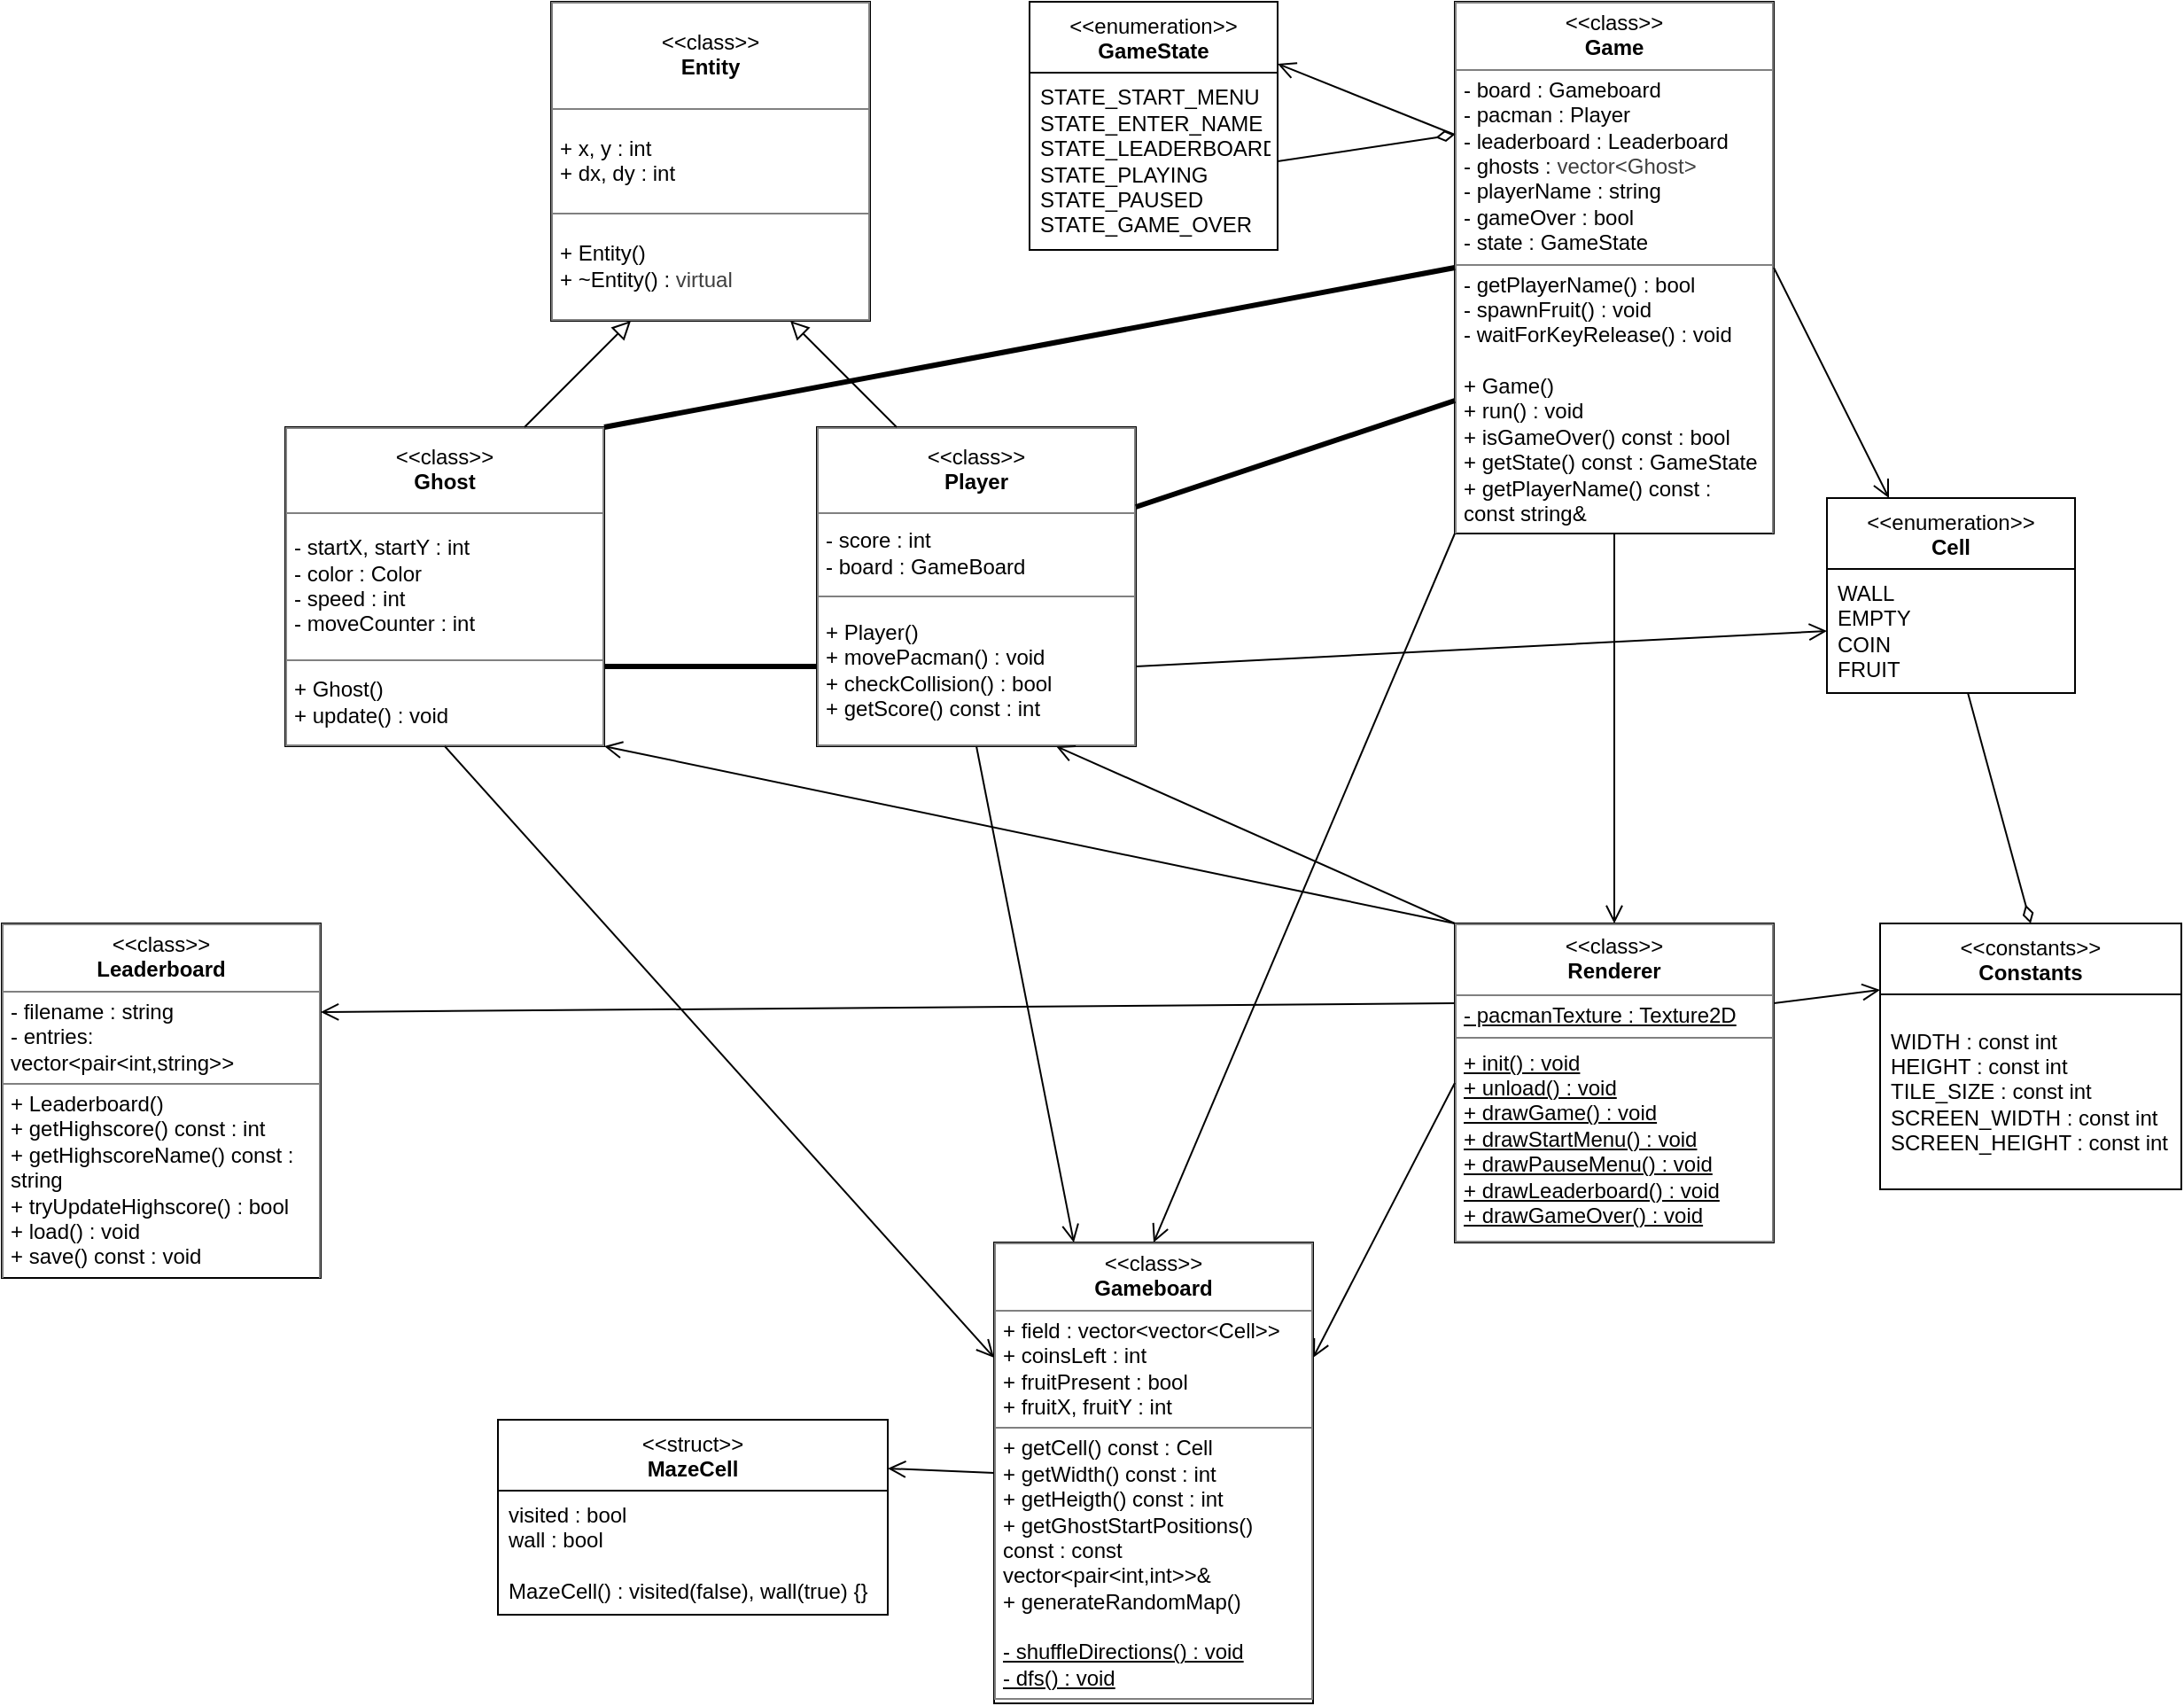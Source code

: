 <mxfile>
    <diagram id="g9lPvWpcfpZbrK-tvjy2" name="Page-1">
        <mxGraphModel dx="1252" dy="301" grid="1" gridSize="10" guides="1" tooltips="1" connect="1" arrows="1" fold="1" page="1" pageScale="1" pageWidth="827" pageHeight="1169" math="0" shadow="0">
            <root>
                <mxCell id="0"/>
                <mxCell id="1" parent="0"/>
                <mxCell id="6" value="&lt;table style=&quot;width: 180px; height: 180px; border-collapse: collapse;&quot; border=&quot;1&quot; width=&quot;100%&quot; height=&quot;100%&quot; cellpadding=&quot;4&quot;&gt;&lt;tbody&gt;&lt;tr&gt;&lt;th align=&quot;center&quot;&gt;&lt;span style=&quot;color: rgb(0, 0, 0); font-weight: 400;&quot;&gt;&amp;lt;&amp;lt;class&amp;gt;&amp;gt;&lt;/span&gt;&lt;br&gt;Entity&lt;/th&gt;&lt;/tr&gt;&lt;tr&gt;&lt;td&gt;+ x, y : int&lt;br&gt;+ dx, dy : int&lt;br&gt;&lt;/td&gt;&lt;/tr&gt;&lt;tr&gt;&lt;td&gt;+ Entity()&lt;br&gt;+&lt;font face=&quot;Helvetica&quot;&gt;&lt;span style=&quot;white-space: pre;&quot;&gt; &lt;/span&gt;&lt;span style=&quot;white-space: pre;&quot;&gt;~Entity&lt;/span&gt;&lt;span style=&quot;white-space: pre;&quot;&gt;() : &lt;/span&gt;&lt;/font&gt;&lt;span style=&quot;color: rgb(63, 63, 63);&quot;&gt;virtual&lt;/span&gt;&lt;/td&gt;&lt;/tr&gt;&lt;/tbody&gt;&lt;/table&gt;" style="verticalAlign=top;align=left;overflow=fill;html=1;whiteSpace=wrap;" vertex="1" parent="1">
                    <mxGeometry x="-110" y="40" width="180" height="180" as="geometry"/>
                </mxCell>
                <mxCell id="7" value="&lt;table style=&quot;width: 180px; height: 180px; border-collapse: collapse;&quot; border=&quot;1&quot; width=&quot;100%&quot; height=&quot;100%&quot; cellpadding=&quot;4&quot;&gt;&lt;tbody&gt;&lt;tr&gt;&lt;th align=&quot;center&quot;&gt;&lt;span style=&quot;color: rgb(0, 0, 0); font-weight: 400;&quot;&gt;&amp;lt;&amp;lt;class&amp;gt;&amp;gt;&lt;/span&gt;&lt;br style=&quot;font-weight: 400;&quot;&gt;Player&lt;/th&gt;&lt;/tr&gt;&lt;tr&gt;&lt;td&gt;- score : int&lt;br&gt;- board : GameBoard&lt;br&gt;&lt;/td&gt;&lt;/tr&gt;&lt;tr&gt;&lt;td&gt;+ Player()&lt;br&gt;+ movePacman() : void&lt;br&gt;+ checkCollision() : bool&lt;br&gt;+ getScore() const : int&lt;/td&gt;&lt;/tr&gt;&lt;/tbody&gt;&lt;/table&gt;" style="verticalAlign=top;align=left;overflow=fill;html=1;whiteSpace=wrap;" vertex="1" parent="1">
                    <mxGeometry x="40" y="280" width="180" height="180" as="geometry"/>
                </mxCell>
                <mxCell id="8" value="&lt;table style=&quot;width: 180px; height: 180px; border-collapse: collapse;&quot; border=&quot;1&quot; width=&quot;100%&quot; height=&quot;100%&quot; cellpadding=&quot;4&quot;&gt;&lt;tbody&gt;&lt;tr&gt;&lt;th align=&quot;center&quot;&gt;&lt;span style=&quot;color: rgb(0, 0, 0); font-weight: 400;&quot;&gt;&amp;lt;&amp;lt;class&amp;gt;&amp;gt;&lt;/span&gt;&lt;br&gt;Ghost&lt;/th&gt;&lt;/tr&gt;&lt;tr&gt;&lt;td&gt;- startX, startY : int&amp;nbsp;&lt;br&gt;- color : Color&lt;br&gt;- speed : int&lt;br&gt;- moveCounter : int&lt;br&gt;&lt;/td&gt;&lt;/tr&gt;&lt;tr&gt;&lt;td&gt;+ Ghost()&lt;br&gt;+ update() : void&lt;/td&gt;&lt;/tr&gt;&lt;/tbody&gt;&lt;/table&gt;" style="verticalAlign=top;align=left;overflow=fill;html=1;whiteSpace=wrap;" vertex="1" parent="1">
                    <mxGeometry x="-260" y="280" width="180" height="180" as="geometry"/>
                </mxCell>
                <mxCell id="9" value="&amp;lt;&amp;lt;enumeration&amp;gt;&amp;gt;&lt;br&gt;&lt;b&gt;GameState&lt;/b&gt;" style="swimlane;fontStyle=0;align=center;verticalAlign=top;childLayout=stackLayout;horizontal=1;startSize=40;horizontalStack=0;resizeParent=1;resizeParentMax=0;resizeLast=0;collapsible=0;marginBottom=0;html=1;whiteSpace=wrap;" vertex="1" parent="1">
                    <mxGeometry x="160" y="40" width="140" height="140" as="geometry"/>
                </mxCell>
                <mxCell id="10" value="STATE_START_MENU&lt;div&gt;STATE_ENTER_NAME&lt;/div&gt;&lt;div&gt;STATE_LEADERBOARD&lt;/div&gt;&lt;div&gt;STATE_PLAYING&lt;/div&gt;&lt;div&gt;STATE_PAUSED&lt;/div&gt;&lt;div&gt;STATE_GAME_OVER&lt;/div&gt;" style="text;html=1;strokeColor=none;fillColor=none;align=left;verticalAlign=middle;spacingLeft=4;spacingRight=4;overflow=hidden;rotatable=0;points=[[0,0.5],[1,0.5]];portConstraint=eastwest;whiteSpace=wrap;" vertex="1" parent="9">
                    <mxGeometry y="40" width="140" height="100" as="geometry"/>
                </mxCell>
                <mxCell id="11" value="&lt;table style=&quot;width: 180px; height: 180px; border-collapse: collapse;&quot; border=&quot;1&quot; width=&quot;100%&quot; height=&quot;100%&quot; cellpadding=&quot;4&quot;&gt;&lt;tbody&gt;&lt;tr&gt;&lt;th align=&quot;center&quot;&gt;&lt;span style=&quot;color: rgb(0, 0, 0); font-weight: 400;&quot;&gt;&amp;lt;&amp;lt;class&amp;gt;&amp;gt;&lt;/span&gt;&lt;br&gt;Game&lt;/th&gt;&lt;/tr&gt;&lt;tr&gt;&lt;td&gt;- board : Gameboard&lt;br&gt;- pacman : Player&lt;br&gt;- leaderboard : Leaderboard&lt;br&gt;- ghosts :&amp;nbsp;&lt;span style=&quot;color: rgb(63, 63, 63);&quot;&gt;vector&amp;lt;Ghost&amp;gt;&lt;/span&gt;&lt;br&gt;- playerName : string&lt;br&gt;- gameOver : bool&lt;br&gt;- state : GameState&lt;br&gt;&lt;/td&gt;&lt;/tr&gt;&lt;tr&gt;&lt;td&gt;- getPlayerName() : bool&lt;br&gt;- spawnFruit() : void&lt;br&gt;- waitForKeyRelease() : void&lt;br&gt;&lt;br&gt;+ Game()&lt;br&gt;+ run() : void&lt;br&gt;+ isGameOver() const : bool&lt;br&gt;+ getState() const : GameState&lt;br&gt;+ getPlayerName() const : const string&amp;amp;&lt;/td&gt;&lt;/tr&gt;&lt;/tbody&gt;&lt;/table&gt;" style="verticalAlign=top;align=left;overflow=fill;html=1;whiteSpace=wrap;" vertex="1" parent="1">
                    <mxGeometry x="400" y="40" width="180" height="300" as="geometry"/>
                </mxCell>
                <mxCell id="12" value="&amp;lt;&amp;lt;enumeration&amp;gt;&amp;gt;&lt;br&gt;&lt;b&gt;Cell&lt;/b&gt;" style="swimlane;fontStyle=0;align=center;verticalAlign=top;childLayout=stackLayout;horizontal=1;startSize=40;horizontalStack=0;resizeParent=1;resizeParentMax=0;resizeLast=0;collapsible=0;marginBottom=0;html=1;whiteSpace=wrap;" vertex="1" parent="1">
                    <mxGeometry x="610" y="320" width="140" height="110" as="geometry"/>
                </mxCell>
                <mxCell id="13" value="WALL&lt;div&gt;EMPTY&lt;/div&gt;&lt;div&gt;COIN&lt;/div&gt;&lt;div&gt;FRUIT&lt;/div&gt;" style="text;html=1;strokeColor=none;fillColor=none;align=left;verticalAlign=middle;spacingLeft=4;spacingRight=4;overflow=hidden;rotatable=0;points=[[0,0.5],[1,0.5]];portConstraint=eastwest;whiteSpace=wrap;" vertex="1" parent="12">
                    <mxGeometry y="40" width="140" height="70" as="geometry"/>
                </mxCell>
                <mxCell id="14" value="&lt;table style=&quot;width: 180px; height: 180px; border-collapse: collapse;&quot; border=&quot;1&quot; width=&quot;100%&quot; height=&quot;100%&quot; cellpadding=&quot;4&quot;&gt;&lt;tbody&gt;&lt;tr&gt;&lt;th align=&quot;center&quot;&gt;&lt;span style=&quot;color: rgb(0, 0, 0); font-weight: 400;&quot;&gt;&amp;lt;&amp;lt;class&amp;gt;&amp;gt;&lt;/span&gt;&lt;br&gt;Gameboard&lt;/th&gt;&lt;/tr&gt;&lt;tr&gt;&lt;td&gt;+ field : vector&amp;lt;vector&amp;lt;Cell&amp;gt;&amp;gt;&lt;br&gt;+ coinsLeft : int&lt;br&gt;+ fruitPresent : bool&lt;br&gt;+ fruitX, fruitY : int&lt;/td&gt;&lt;/tr&gt;&lt;tr&gt;&lt;td&gt;+ getCell() const : Cell&lt;br&gt;+ getWidth() const : int&lt;br&gt;+ getHeigth() const : int&lt;br&gt;+ getGhostStartPositions() const : const vector&amp;lt;pair&amp;lt;int,int&amp;gt;&amp;gt;&amp;amp;&lt;br&gt;+ generateRandomMap()&lt;br&gt;&lt;br&gt;&lt;u&gt;- shuffleDirections() : void&lt;br&gt;- dfs() : void&lt;/u&gt;&lt;/td&gt;&lt;/tr&gt;&lt;/tbody&gt;&lt;/table&gt;" style="verticalAlign=top;align=left;overflow=fill;html=1;whiteSpace=wrap;" vertex="1" parent="1">
                    <mxGeometry x="140" y="740" width="180" height="260" as="geometry"/>
                </mxCell>
                <mxCell id="15" value="&lt;table style=&quot;width: 180px; height: 180px; border-collapse: collapse;&quot; border=&quot;1&quot; width=&quot;100%&quot; height=&quot;100%&quot; cellpadding=&quot;4&quot;&gt;&lt;tbody&gt;&lt;tr&gt;&lt;th align=&quot;center&quot;&gt;&lt;span style=&quot;color: rgb(0, 0, 0); font-weight: 400;&quot;&gt;&amp;lt;&amp;lt;class&amp;gt;&amp;gt;&lt;br&gt;&lt;/span&gt;Leaderboard&lt;/th&gt;&lt;/tr&gt;&lt;tr&gt;&lt;td&gt;- filename : string&lt;br&gt;- entries: vector&amp;lt;pair&amp;lt;int,string&amp;gt;&amp;gt;&lt;/td&gt;&lt;/tr&gt;&lt;tr&gt;&lt;td&gt;+ Leaderboard()&lt;br&gt;+ getHighscore() const : int&lt;br&gt;+ getHighscoreName() const : string&lt;br&gt;+ tryUpdateHighscore() : bool&lt;br&gt;+ load() : void&lt;br&gt;+ save() const : void&lt;/td&gt;&lt;/tr&gt;&lt;/tbody&gt;&lt;/table&gt;" style="verticalAlign=top;align=left;overflow=fill;html=1;whiteSpace=wrap;" vertex="1" parent="1">
                    <mxGeometry x="-420" y="560" width="180" height="200" as="geometry"/>
                </mxCell>
                <mxCell id="16" value="&amp;lt;&amp;lt;struct&amp;gt;&amp;gt;&lt;br&gt;&lt;b&gt;MazeCell&lt;/b&gt;" style="swimlane;fontStyle=0;align=center;verticalAlign=top;childLayout=stackLayout;horizontal=1;startSize=40;horizontalStack=0;resizeParent=1;resizeParentMax=0;resizeLast=0;collapsible=0;marginBottom=0;html=1;whiteSpace=wrap;" vertex="1" parent="1">
                    <mxGeometry x="-140" y="840" width="220" height="110" as="geometry"/>
                </mxCell>
                <mxCell id="17" value="visited : bool&lt;div&gt;wall : bool&lt;/div&gt;&lt;div&gt;&lt;br&gt;&lt;/div&gt;&lt;div&gt;MazeCell() : visited(false), wall(true) {}&lt;/div&gt;" style="text;html=1;strokeColor=none;fillColor=none;align=left;verticalAlign=middle;spacingLeft=4;spacingRight=4;overflow=hidden;rotatable=0;points=[[0,0.5],[1,0.5]];portConstraint=eastwest;whiteSpace=wrap;" vertex="1" parent="16">
                    <mxGeometry y="40" width="220" height="70" as="geometry"/>
                </mxCell>
                <mxCell id="18" value="&lt;table style=&quot;width: 180px; height: 180px; border-collapse: collapse;&quot; border=&quot;1&quot; width=&quot;100%&quot; height=&quot;100%&quot; cellpadding=&quot;4&quot;&gt;&lt;tbody&gt;&lt;tr&gt;&lt;th align=&quot;center&quot;&gt;&lt;span style=&quot;color: rgb(0, 0, 0); font-weight: 400;&quot;&gt;&amp;lt;&amp;lt;class&amp;gt;&amp;gt;&lt;br&gt;&lt;/span&gt;Renderer&lt;/th&gt;&lt;/tr&gt;&lt;tr&gt;&lt;td&gt;&lt;u&gt;- pacmanTexture : Texture2D&lt;/u&gt;&lt;/td&gt;&lt;/tr&gt;&lt;tr&gt;&lt;td&gt;&lt;u&gt;+ init() : void&lt;br&gt;+ unload() : void&lt;br&gt;+ drawGame() : void&lt;br&gt;+ drawStartMenu() : void&lt;br&gt;+ drawPauseMenu() : void&lt;br&gt;+ drawLeaderboard() : void&lt;br&gt;+ drawGameOver() : void&lt;/u&gt;&lt;/td&gt;&lt;/tr&gt;&lt;/tbody&gt;&lt;/table&gt;" style="verticalAlign=top;align=left;overflow=fill;html=1;whiteSpace=wrap;" vertex="1" parent="1">
                    <mxGeometry x="400" y="560" width="180" height="180" as="geometry"/>
                </mxCell>
                <mxCell id="22" value="&amp;lt;&amp;lt;constants&amp;gt;&amp;gt;&lt;br&gt;&lt;b&gt;Constants&lt;/b&gt;" style="swimlane;fontStyle=0;align=center;verticalAlign=top;childLayout=stackLayout;horizontal=1;startSize=40;horizontalStack=0;resizeParent=1;resizeParentMax=0;resizeLast=0;collapsible=0;marginBottom=0;html=1;whiteSpace=wrap;" vertex="1" parent="1">
                    <mxGeometry x="640" y="560" width="170" height="150" as="geometry"/>
                </mxCell>
                <mxCell id="23" value="WIDTH : const int&lt;div&gt;HEIGHT : const int&lt;/div&gt;&lt;div&gt;TILE_SIZE : const int&lt;/div&gt;&lt;div&gt;SCREEN_WIDTH : const int&lt;/div&gt;&lt;div&gt;SCREEN_HEIGHT : const int&lt;/div&gt;" style="text;html=1;strokeColor=none;fillColor=none;align=left;verticalAlign=middle;spacingLeft=4;spacingRight=4;overflow=hidden;rotatable=0;points=[[0,0.5],[1,0.5]];portConstraint=eastwest;whiteSpace=wrap;" vertex="1" parent="22">
                    <mxGeometry y="40" width="170" height="110" as="geometry"/>
                </mxCell>
                <mxCell id="25" value="" style="endArrow=block;html=1;rounded=0;align=center;verticalAlign=bottom;endFill=0;labelBackgroundColor=none;endSize=8;exitX=0.75;exitY=0;exitDx=0;exitDy=0;entryX=0.25;entryY=1;entryDx=0;entryDy=0;" edge="1" parent="1" source="8" target="6">
                    <mxGeometry relative="1" as="geometry">
                        <mxPoint x="-90" y="350" as="sourcePoint"/>
                        <mxPoint x="70" y="350" as="targetPoint"/>
                    </mxGeometry>
                </mxCell>
                <mxCell id="26" value="" style="resizable=0;html=1;align=center;verticalAlign=top;labelBackgroundColor=none;" connectable="0" vertex="1" parent="25">
                    <mxGeometry relative="1" as="geometry"/>
                </mxCell>
                <mxCell id="27" value="" style="endArrow=block;html=1;rounded=0;align=center;verticalAlign=bottom;endFill=0;labelBackgroundColor=none;endSize=8;exitX=0.25;exitY=0;exitDx=0;exitDy=0;entryX=0.75;entryY=1;entryDx=0;entryDy=0;" edge="1" parent="1" source="7" target="6">
                    <mxGeometry relative="1" as="geometry">
                        <mxPoint x="-104" y="290" as="sourcePoint"/>
                        <mxPoint x="-66" y="230" as="targetPoint"/>
                        <Array as="points"/>
                    </mxGeometry>
                </mxCell>
                <mxCell id="28" value="" style="resizable=0;html=1;align=center;verticalAlign=top;labelBackgroundColor=none;" connectable="0" vertex="1" parent="27">
                    <mxGeometry relative="1" as="geometry"/>
                </mxCell>
                <mxCell id="29" value="" style="endArrow=none;startArrow=none;endFill=0;startFill=0;endSize=8;html=1;verticalAlign=bottom;labelBackgroundColor=none;strokeWidth=3;entryX=0;entryY=0.75;entryDx=0;entryDy=0;exitX=1;exitY=0.75;exitDx=0;exitDy=0;" edge="1" parent="1" source="8" target="7">
                    <mxGeometry width="160" relative="1" as="geometry">
                        <mxPoint x="-80" y="430" as="sourcePoint"/>
                        <mxPoint x="30" y="430" as="targetPoint"/>
                    </mxGeometry>
                </mxCell>
                <mxCell id="30" value="" style="endArrow=none;startArrow=none;endFill=0;startFill=0;endSize=8;html=1;verticalAlign=bottom;labelBackgroundColor=none;strokeWidth=3;exitX=1;exitY=0.25;exitDx=0;exitDy=0;entryX=0;entryY=0.75;entryDx=0;entryDy=0;" edge="1" parent="1" source="7" target="11">
                    <mxGeometry width="160" relative="1" as="geometry">
                        <mxPoint x="330" y="330" as="sourcePoint"/>
                        <mxPoint x="490" y="330" as="targetPoint"/>
                    </mxGeometry>
                </mxCell>
                <mxCell id="31" value="" style="endArrow=open;startArrow=none;endFill=0;startFill=0;endSize=8;html=1;verticalAlign=bottom;labelBackgroundColor=none;strokeWidth=1;exitX=1;exitY=0.75;exitDx=0;exitDy=0;entryX=0;entryY=0.5;entryDx=0;entryDy=0;" edge="1" parent="1" source="7" target="13">
                    <mxGeometry width="160" relative="1" as="geometry">
                        <mxPoint x="220" y="490" as="sourcePoint"/>
                        <mxPoint x="380" y="490" as="targetPoint"/>
                    </mxGeometry>
                </mxCell>
                <mxCell id="32" value="" style="endArrow=open;startArrow=none;endFill=0;startFill=0;endSize=8;html=1;verticalAlign=bottom;labelBackgroundColor=none;strokeWidth=1;exitX=0;exitY=0.5;exitDx=0;exitDy=0;entryX=1;entryY=0.25;entryDx=0;entryDy=0;" edge="1" parent="1" source="18" target="14">
                    <mxGeometry width="160" relative="1" as="geometry">
                        <mxPoint x="220" y="490" as="sourcePoint"/>
                        <mxPoint x="380" y="490" as="targetPoint"/>
                    </mxGeometry>
                </mxCell>
                <mxCell id="33" value="" style="endArrow=open;startArrow=none;endFill=0;startFill=0;endSize=8;html=1;verticalAlign=bottom;labelBackgroundColor=none;strokeWidth=1;entryX=0.75;entryY=1;entryDx=0;entryDy=0;exitX=0;exitY=0;exitDx=0;exitDy=0;" edge="1" parent="1" source="18" target="7">
                    <mxGeometry width="160" relative="1" as="geometry">
                        <mxPoint x="230" y="530" as="sourcePoint"/>
                        <mxPoint x="390" y="530" as="targetPoint"/>
                    </mxGeometry>
                </mxCell>
                <mxCell id="34" value="" style="endArrow=open;startArrow=none;endFill=0;startFill=0;endSize=8;html=1;verticalAlign=bottom;labelBackgroundColor=none;strokeWidth=1;exitX=0;exitY=0;exitDx=0;exitDy=0;entryX=1;entryY=1;entryDx=0;entryDy=0;" edge="1" parent="1" source="18" target="8">
                    <mxGeometry width="160" relative="1" as="geometry">
                        <mxPoint x="230" y="530" as="sourcePoint"/>
                        <mxPoint x="390" y="530" as="targetPoint"/>
                    </mxGeometry>
                </mxCell>
                <mxCell id="35" value="" style="endArrow=open;startArrow=none;endFill=0;startFill=0;endSize=8;html=1;verticalAlign=bottom;labelBackgroundColor=none;strokeWidth=1;exitX=0;exitY=0.25;exitDx=0;exitDy=0;entryX=1;entryY=0.25;entryDx=0;entryDy=0;" edge="1" parent="1" source="18" target="15">
                    <mxGeometry width="160" relative="1" as="geometry">
                        <mxPoint x="170" y="700" as="sourcePoint"/>
                        <mxPoint x="330" y="700" as="targetPoint"/>
                    </mxGeometry>
                </mxCell>
                <mxCell id="36" value="" style="endArrow=open;startArrow=none;endFill=0;startFill=0;endSize=8;html=1;verticalAlign=bottom;labelBackgroundColor=none;strokeWidth=1;exitX=1;exitY=0.25;exitDx=0;exitDy=0;entryX=0;entryY=0.25;entryDx=0;entryDy=0;" edge="1" parent="1" source="18" target="22">
                    <mxGeometry width="160" relative="1" as="geometry">
                        <mxPoint x="380" y="640" as="sourcePoint"/>
                        <mxPoint x="540" y="640" as="targetPoint"/>
                    </mxGeometry>
                </mxCell>
                <mxCell id="37" value="" style="endArrow=open;startArrow=none;endFill=0;startFill=0;endSize=8;html=1;verticalAlign=bottom;labelBackgroundColor=none;strokeWidth=1;exitX=0.5;exitY=1;exitDx=0;exitDy=0;entryX=0;entryY=0.25;entryDx=0;entryDy=0;" edge="1" parent="1" source="8" target="14">
                    <mxGeometry width="160" relative="1" as="geometry">
                        <mxPoint x="20" y="580" as="sourcePoint"/>
                        <mxPoint x="180" y="580" as="targetPoint"/>
                    </mxGeometry>
                </mxCell>
                <mxCell id="38" value="" style="endArrow=open;startArrow=none;endFill=0;startFill=0;endSize=8;html=1;verticalAlign=bottom;labelBackgroundColor=none;strokeWidth=1;exitX=0.5;exitY=1;exitDx=0;exitDy=0;entryX=0.25;entryY=0;entryDx=0;entryDy=0;" edge="1" parent="1" source="7" target="14">
                    <mxGeometry width="160" relative="1" as="geometry">
                        <mxPoint x="20" y="580" as="sourcePoint"/>
                        <mxPoint x="180" y="580" as="targetPoint"/>
                    </mxGeometry>
                </mxCell>
                <mxCell id="39" value="" style="endArrow=open;startArrow=none;endFill=0;startFill=0;endSize=8;html=1;verticalAlign=bottom;labelBackgroundColor=none;strokeWidth=1;exitX=0;exitY=0.5;exitDx=0;exitDy=0;entryX=1;entryY=0.25;entryDx=0;entryDy=0;" edge="1" parent="1" source="14" target="16">
                    <mxGeometry width="160" relative="1" as="geometry">
                        <mxPoint x="170" y="750" as="sourcePoint"/>
                        <mxPoint x="330" y="750" as="targetPoint"/>
                    </mxGeometry>
                </mxCell>
                <mxCell id="40" value="" style="endArrow=open;startArrow=none;endFill=0;startFill=0;endSize=8;html=1;verticalAlign=bottom;labelBackgroundColor=none;strokeWidth=1;exitX=0;exitY=1;exitDx=0;exitDy=0;entryX=0.5;entryY=0;entryDx=0;entryDy=0;" edge="1" parent="1" source="11" target="14">
                    <mxGeometry width="160" relative="1" as="geometry">
                        <mxPoint x="200" y="490" as="sourcePoint"/>
                        <mxPoint x="360" y="490" as="targetPoint"/>
                    </mxGeometry>
                </mxCell>
                <mxCell id="41" value="" style="endArrow=open;startArrow=none;endFill=0;startFill=0;endSize=8;html=1;verticalAlign=bottom;labelBackgroundColor=none;strokeWidth=1;exitX=0.5;exitY=1;exitDx=0;exitDy=0;entryX=0.5;entryY=0;entryDx=0;entryDy=0;" edge="1" parent="1" source="11" target="18">
                    <mxGeometry width="160" relative="1" as="geometry">
                        <mxPoint x="310" y="490" as="sourcePoint"/>
                        <mxPoint x="470" y="490" as="targetPoint"/>
                    </mxGeometry>
                </mxCell>
                <mxCell id="42" value="" style="endArrow=none;startArrow=none;endFill=0;startFill=0;endSize=8;html=1;verticalAlign=bottom;labelBackgroundColor=none;strokeWidth=3;exitX=1;exitY=0;exitDx=0;exitDy=0;entryX=0;entryY=0.5;entryDx=0;entryDy=0;" edge="1" parent="1" source="8" target="11">
                    <mxGeometry width="160" relative="1" as="geometry">
                        <mxPoint x="160" y="390" as="sourcePoint"/>
                        <mxPoint x="320" y="390" as="targetPoint"/>
                    </mxGeometry>
                </mxCell>
                <mxCell id="43" value="" style="endArrow=open;startArrow=none;endFill=0;startFill=0;endSize=8;html=1;verticalAlign=bottom;labelBackgroundColor=none;strokeWidth=1;exitX=1;exitY=0.5;exitDx=0;exitDy=0;entryX=0.25;entryY=0;entryDx=0;entryDy=0;" edge="1" parent="1" source="11" target="12">
                    <mxGeometry width="160" relative="1" as="geometry">
                        <mxPoint x="260" y="460" as="sourcePoint"/>
                        <mxPoint x="420" y="460" as="targetPoint"/>
                    </mxGeometry>
                </mxCell>
                <mxCell id="45" value="" style="endArrow=none;startArrow=diamondThin;endFill=0;startFill=0;html=1;verticalAlign=bottom;labelBackgroundColor=none;strokeWidth=1;startSize=8;endSize=8;exitX=0;exitY=0.25;exitDx=0;exitDy=0;entryX=1;entryY=0.5;entryDx=0;entryDy=0;" edge="1" parent="1" source="11" target="10">
                    <mxGeometry width="160" relative="1" as="geometry">
                        <mxPoint x="190" y="310" as="sourcePoint"/>
                        <mxPoint x="350" y="310" as="targetPoint"/>
                    </mxGeometry>
                </mxCell>
                <mxCell id="46" value="" style="endArrow=open;startArrow=none;endFill=0;startFill=0;endSize=8;html=1;verticalAlign=bottom;labelBackgroundColor=none;strokeWidth=1;exitX=0;exitY=0.25;exitDx=0;exitDy=0;entryX=1;entryY=0.25;entryDx=0;entryDy=0;" edge="1" parent="1" source="11" target="9">
                    <mxGeometry width="160" relative="1" as="geometry">
                        <mxPoint x="190" y="310" as="sourcePoint"/>
                        <mxPoint x="350" y="310" as="targetPoint"/>
                    </mxGeometry>
                </mxCell>
                <mxCell id="47" value="" style="endArrow=none;startArrow=diamondThin;endFill=0;startFill=0;html=1;verticalAlign=bottom;labelBackgroundColor=none;strokeWidth=1;startSize=8;endSize=8;exitX=0.5;exitY=0;exitDx=0;exitDy=0;" edge="1" parent="1" source="22" target="13">
                    <mxGeometry width="160" relative="1" as="geometry">
                        <mxPoint x="420" y="460" as="sourcePoint"/>
                        <mxPoint x="580" y="460" as="targetPoint"/>
                    </mxGeometry>
                </mxCell>
            </root>
        </mxGraphModel>
    </diagram>
</mxfile>